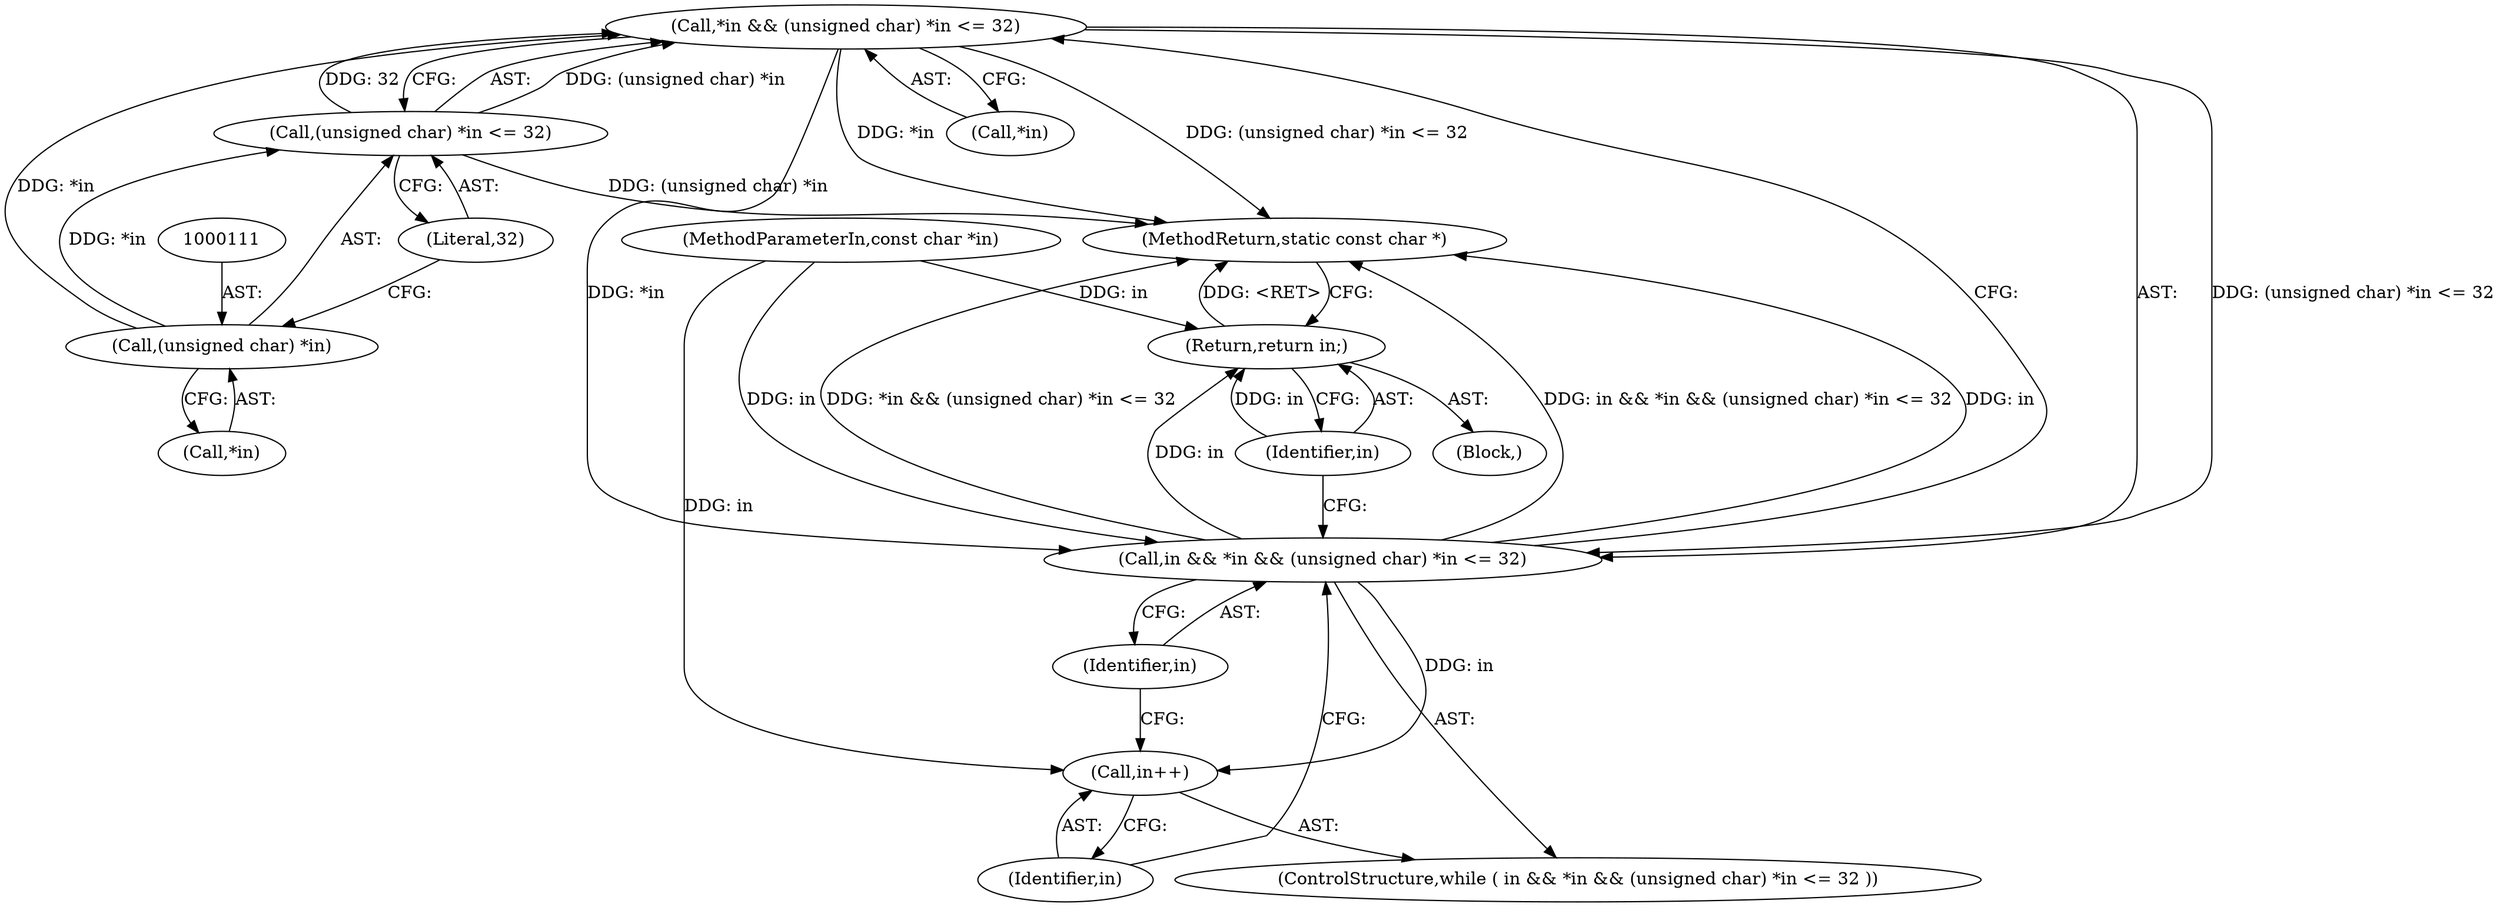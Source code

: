 digraph "1_iperf_91f2fa59e8ed80dfbf400add0164ee0e508e412a_46@pointer" {
"1000106" [label="(Call,*in && (unsigned char) *in <= 32)"];
"1000110" [label="(Call,(unsigned char) *in)"];
"1000109" [label="(Call,(unsigned char) *in <= 32)"];
"1000104" [label="(Call,in && *in && (unsigned char) *in <= 32)"];
"1000115" [label="(Call,in++)"];
"1000117" [label="(Return,return in;)"];
"1000105" [label="(Identifier,in)"];
"1000118" [label="(Identifier,in)"];
"1000115" [label="(Call,in++)"];
"1000103" [label="(ControlStructure,while ( in && *in && (unsigned char) *in <= 32 ))"];
"1000102" [label="(Block,)"];
"1000101" [label="(MethodParameterIn,const char *in)"];
"1000117" [label="(Return,return in;)"];
"1000110" [label="(Call,(unsigned char) *in)"];
"1000107" [label="(Call,*in)"];
"1000109" [label="(Call,(unsigned char) *in <= 32)"];
"1000104" [label="(Call,in && *in && (unsigned char) *in <= 32)"];
"1000116" [label="(Identifier,in)"];
"1000119" [label="(MethodReturn,static const char *)"];
"1000114" [label="(Literal,32)"];
"1000112" [label="(Call,*in)"];
"1000106" [label="(Call,*in && (unsigned char) *in <= 32)"];
"1000106" -> "1000104"  [label="AST: "];
"1000106" -> "1000107"  [label="CFG: "];
"1000106" -> "1000109"  [label="CFG: "];
"1000107" -> "1000106"  [label="AST: "];
"1000109" -> "1000106"  [label="AST: "];
"1000104" -> "1000106"  [label="CFG: "];
"1000106" -> "1000119"  [label="DDG: *in"];
"1000106" -> "1000119"  [label="DDG: (unsigned char) *in <= 32"];
"1000106" -> "1000104"  [label="DDG: *in"];
"1000106" -> "1000104"  [label="DDG: (unsigned char) *in <= 32"];
"1000110" -> "1000106"  [label="DDG: *in"];
"1000109" -> "1000106"  [label="DDG: (unsigned char) *in"];
"1000109" -> "1000106"  [label="DDG: 32"];
"1000110" -> "1000109"  [label="AST: "];
"1000110" -> "1000112"  [label="CFG: "];
"1000111" -> "1000110"  [label="AST: "];
"1000112" -> "1000110"  [label="AST: "];
"1000114" -> "1000110"  [label="CFG: "];
"1000110" -> "1000109"  [label="DDG: *in"];
"1000109" -> "1000114"  [label="CFG: "];
"1000114" -> "1000109"  [label="AST: "];
"1000109" -> "1000119"  [label="DDG: (unsigned char) *in"];
"1000104" -> "1000103"  [label="AST: "];
"1000104" -> "1000105"  [label="CFG: "];
"1000105" -> "1000104"  [label="AST: "];
"1000116" -> "1000104"  [label="CFG: "];
"1000118" -> "1000104"  [label="CFG: "];
"1000104" -> "1000119"  [label="DDG: in && *in && (unsigned char) *in <= 32"];
"1000104" -> "1000119"  [label="DDG: in"];
"1000104" -> "1000119"  [label="DDG: *in && (unsigned char) *in <= 32"];
"1000101" -> "1000104"  [label="DDG: in"];
"1000104" -> "1000115"  [label="DDG: in"];
"1000104" -> "1000117"  [label="DDG: in"];
"1000115" -> "1000103"  [label="AST: "];
"1000115" -> "1000116"  [label="CFG: "];
"1000116" -> "1000115"  [label="AST: "];
"1000105" -> "1000115"  [label="CFG: "];
"1000101" -> "1000115"  [label="DDG: in"];
"1000117" -> "1000102"  [label="AST: "];
"1000117" -> "1000118"  [label="CFG: "];
"1000118" -> "1000117"  [label="AST: "];
"1000119" -> "1000117"  [label="CFG: "];
"1000117" -> "1000119"  [label="DDG: <RET>"];
"1000118" -> "1000117"  [label="DDG: in"];
"1000101" -> "1000117"  [label="DDG: in"];
}
